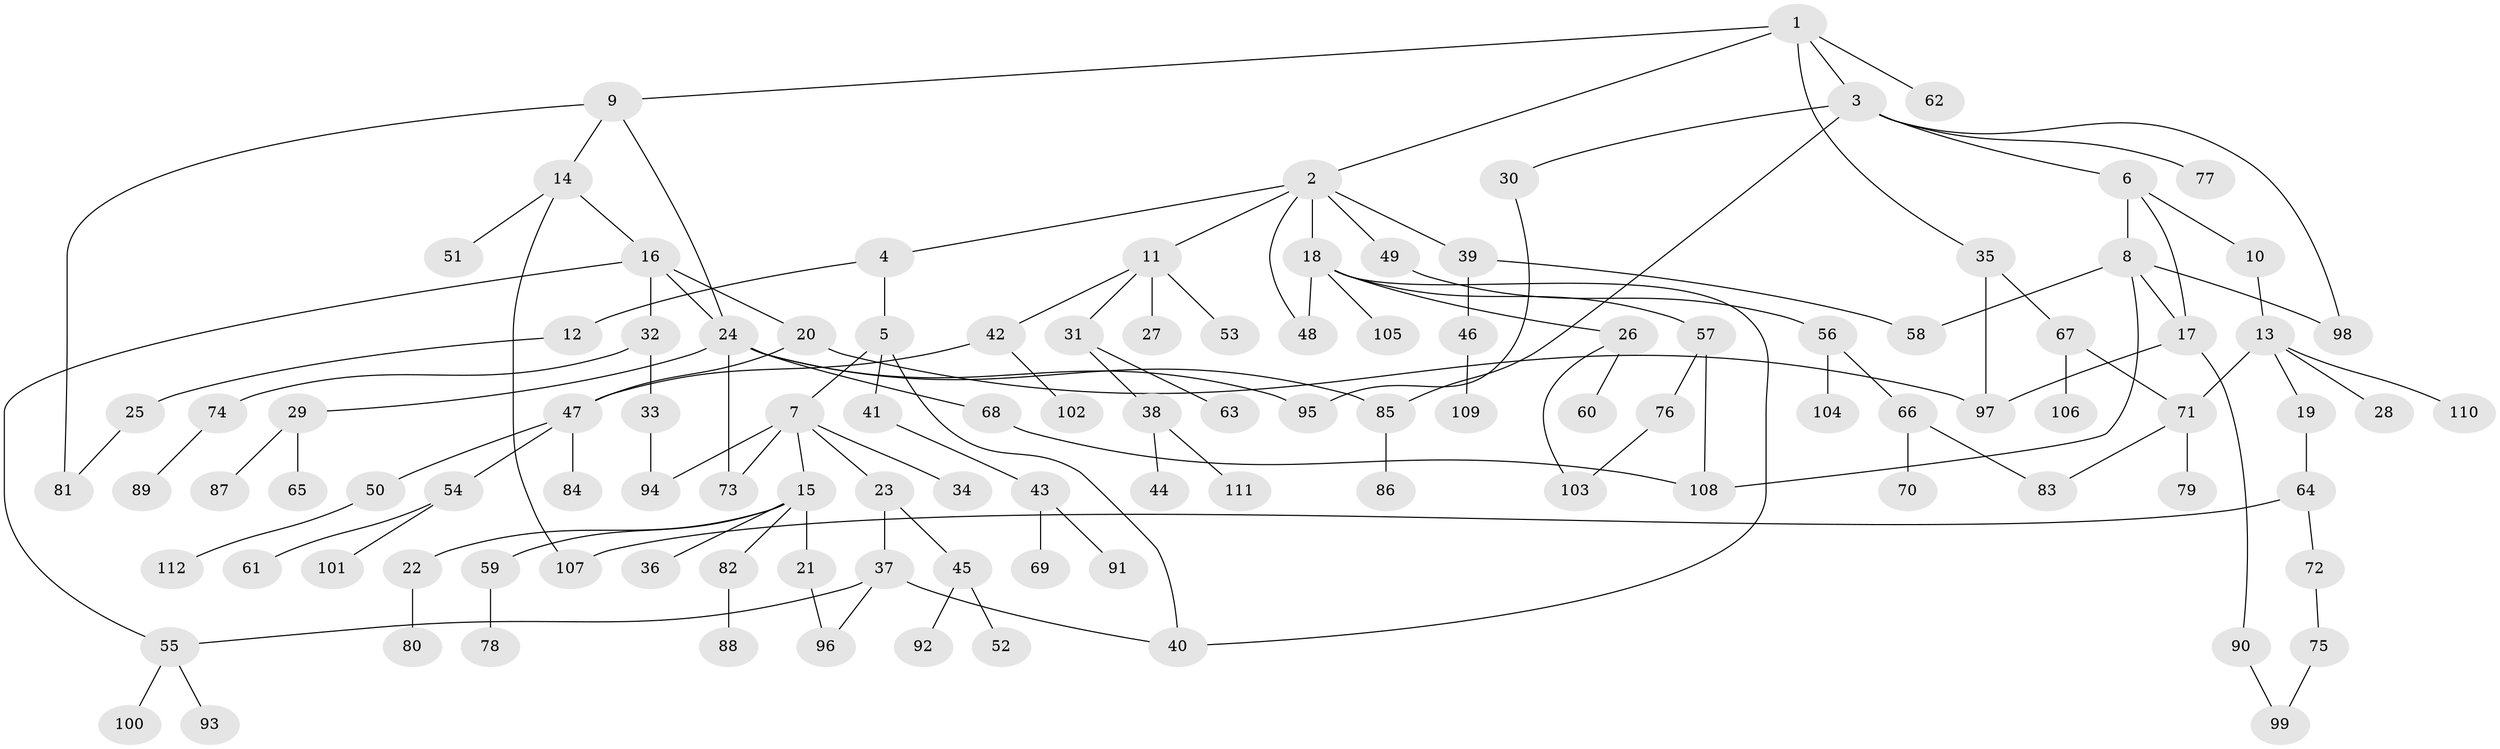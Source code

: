 // coarse degree distribution, {4: 0.10714285714285714, 6: 0.03571428571428571, 5: 0.125, 7: 0.017857142857142856, 2: 0.32142857142857145, 3: 0.14285714285714285, 1: 0.25}
// Generated by graph-tools (version 1.1) at 2025/49/03/04/25 22:49:12]
// undirected, 112 vertices, 135 edges
graph export_dot {
  node [color=gray90,style=filled];
  1;
  2;
  3;
  4;
  5;
  6;
  7;
  8;
  9;
  10;
  11;
  12;
  13;
  14;
  15;
  16;
  17;
  18;
  19;
  20;
  21;
  22;
  23;
  24;
  25;
  26;
  27;
  28;
  29;
  30;
  31;
  32;
  33;
  34;
  35;
  36;
  37;
  38;
  39;
  40;
  41;
  42;
  43;
  44;
  45;
  46;
  47;
  48;
  49;
  50;
  51;
  52;
  53;
  54;
  55;
  56;
  57;
  58;
  59;
  60;
  61;
  62;
  63;
  64;
  65;
  66;
  67;
  68;
  69;
  70;
  71;
  72;
  73;
  74;
  75;
  76;
  77;
  78;
  79;
  80;
  81;
  82;
  83;
  84;
  85;
  86;
  87;
  88;
  89;
  90;
  91;
  92;
  93;
  94;
  95;
  96;
  97;
  98;
  99;
  100;
  101;
  102;
  103;
  104;
  105;
  106;
  107;
  108;
  109;
  110;
  111;
  112;
  1 -- 2;
  1 -- 3;
  1 -- 9;
  1 -- 35;
  1 -- 62;
  2 -- 4;
  2 -- 11;
  2 -- 18;
  2 -- 39;
  2 -- 49;
  2 -- 48;
  3 -- 6;
  3 -- 30;
  3 -- 77;
  3 -- 85;
  3 -- 98;
  4 -- 5;
  4 -- 12;
  5 -- 7;
  5 -- 40;
  5 -- 41;
  6 -- 8;
  6 -- 10;
  6 -- 17;
  7 -- 15;
  7 -- 23;
  7 -- 34;
  7 -- 73;
  7 -- 94;
  8 -- 17;
  8 -- 98;
  8 -- 108;
  8 -- 58;
  9 -- 14;
  9 -- 81;
  9 -- 24;
  10 -- 13;
  11 -- 27;
  11 -- 31;
  11 -- 42;
  11 -- 53;
  12 -- 25;
  13 -- 19;
  13 -- 28;
  13 -- 71;
  13 -- 110;
  14 -- 16;
  14 -- 51;
  14 -- 107;
  15 -- 21;
  15 -- 22;
  15 -- 36;
  15 -- 59;
  15 -- 82;
  16 -- 20;
  16 -- 24;
  16 -- 32;
  16 -- 55;
  17 -- 90;
  17 -- 97;
  18 -- 26;
  18 -- 48;
  18 -- 57;
  18 -- 105;
  18 -- 40;
  19 -- 64;
  20 -- 47;
  20 -- 97;
  21 -- 96;
  22 -- 80;
  23 -- 37;
  23 -- 45;
  24 -- 29;
  24 -- 68;
  24 -- 85;
  24 -- 73;
  24 -- 95;
  25 -- 81;
  26 -- 60;
  26 -- 103;
  29 -- 65;
  29 -- 87;
  30 -- 95;
  31 -- 38;
  31 -- 63;
  32 -- 33;
  32 -- 74;
  33 -- 94;
  35 -- 67;
  35 -- 97;
  37 -- 55;
  37 -- 96;
  37 -- 40;
  38 -- 44;
  38 -- 111;
  39 -- 46;
  39 -- 58;
  41 -- 43;
  42 -- 47;
  42 -- 102;
  43 -- 69;
  43 -- 91;
  45 -- 52;
  45 -- 92;
  46 -- 109;
  47 -- 50;
  47 -- 54;
  47 -- 84;
  49 -- 56;
  50 -- 112;
  54 -- 61;
  54 -- 101;
  55 -- 93;
  55 -- 100;
  56 -- 66;
  56 -- 104;
  57 -- 76;
  57 -- 108;
  59 -- 78;
  64 -- 72;
  64 -- 107;
  66 -- 70;
  66 -- 83;
  67 -- 106;
  67 -- 71;
  68 -- 108;
  71 -- 79;
  71 -- 83;
  72 -- 75;
  74 -- 89;
  75 -- 99;
  76 -- 103;
  82 -- 88;
  85 -- 86;
  90 -- 99;
}
